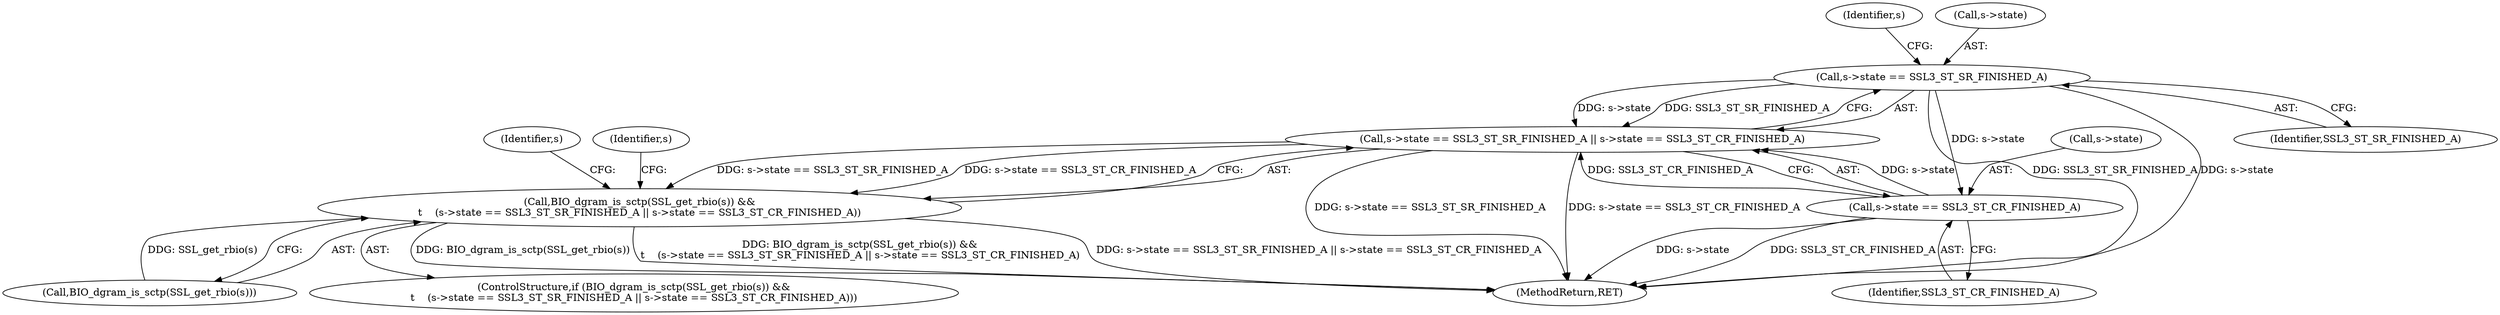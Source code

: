 digraph "0_openssl_103b171d8fc282ef435f8de9afbf7782e312961f@pointer" {
"1000206" [label="(Call,s->state == SSL3_ST_SR_FINISHED_A)"];
"1000205" [label="(Call,s->state == SSL3_ST_SR_FINISHED_A || s->state == SSL3_ST_CR_FINISHED_A)"];
"1000201" [label="(Call,BIO_dgram_is_sctp(SSL_get_rbio(s)) &&\n\t    (s->state == SSL3_ST_SR_FINISHED_A || s->state == SSL3_ST_CR_FINISHED_A))"];
"1000211" [label="(Call,s->state == SSL3_ST_CR_FINISHED_A)"];
"1000201" [label="(Call,BIO_dgram_is_sctp(SSL_get_rbio(s)) &&\n\t    (s->state == SSL3_ST_SR_FINISHED_A || s->state == SSL3_ST_CR_FINISHED_A))"];
"1000206" [label="(Call,s->state == SSL3_ST_SR_FINISHED_A)"];
"1000211" [label="(Call,s->state == SSL3_ST_CR_FINISHED_A)"];
"1000200" [label="(ControlStructure,if (BIO_dgram_is_sctp(SSL_get_rbio(s)) &&\n\t    (s->state == SSL3_ST_SR_FINISHED_A || s->state == SSL3_ST_CR_FINISHED_A)))"];
"1000202" [label="(Call,BIO_dgram_is_sctp(SSL_get_rbio(s)))"];
"1000205" [label="(Call,s->state == SSL3_ST_SR_FINISHED_A || s->state == SSL3_ST_CR_FINISHED_A)"];
"1000212" [label="(Call,s->state)"];
"1000213" [label="(Identifier,s)"];
"1000207" [label="(Call,s->state)"];
"1000219" [label="(Identifier,s)"];
"1000231" [label="(Identifier,s)"];
"1000215" [label="(Identifier,SSL3_ST_CR_FINISHED_A)"];
"1000323" [label="(MethodReturn,RET)"];
"1000210" [label="(Identifier,SSL3_ST_SR_FINISHED_A)"];
"1000206" -> "1000205"  [label="AST: "];
"1000206" -> "1000210"  [label="CFG: "];
"1000207" -> "1000206"  [label="AST: "];
"1000210" -> "1000206"  [label="AST: "];
"1000213" -> "1000206"  [label="CFG: "];
"1000205" -> "1000206"  [label="CFG: "];
"1000206" -> "1000323"  [label="DDG: SSL3_ST_SR_FINISHED_A"];
"1000206" -> "1000323"  [label="DDG: s->state"];
"1000206" -> "1000205"  [label="DDG: s->state"];
"1000206" -> "1000205"  [label="DDG: SSL3_ST_SR_FINISHED_A"];
"1000206" -> "1000211"  [label="DDG: s->state"];
"1000205" -> "1000201"  [label="AST: "];
"1000205" -> "1000211"  [label="CFG: "];
"1000211" -> "1000205"  [label="AST: "];
"1000201" -> "1000205"  [label="CFG: "];
"1000205" -> "1000323"  [label="DDG: s->state == SSL3_ST_SR_FINISHED_A"];
"1000205" -> "1000323"  [label="DDG: s->state == SSL3_ST_CR_FINISHED_A"];
"1000205" -> "1000201"  [label="DDG: s->state == SSL3_ST_SR_FINISHED_A"];
"1000205" -> "1000201"  [label="DDG: s->state == SSL3_ST_CR_FINISHED_A"];
"1000211" -> "1000205"  [label="DDG: s->state"];
"1000211" -> "1000205"  [label="DDG: SSL3_ST_CR_FINISHED_A"];
"1000201" -> "1000200"  [label="AST: "];
"1000201" -> "1000202"  [label="CFG: "];
"1000202" -> "1000201"  [label="AST: "];
"1000219" -> "1000201"  [label="CFG: "];
"1000231" -> "1000201"  [label="CFG: "];
"1000201" -> "1000323"  [label="DDG: BIO_dgram_is_sctp(SSL_get_rbio(s)) &&\n\t    (s->state == SSL3_ST_SR_FINISHED_A || s->state == SSL3_ST_CR_FINISHED_A)"];
"1000201" -> "1000323"  [label="DDG: s->state == SSL3_ST_SR_FINISHED_A || s->state == SSL3_ST_CR_FINISHED_A"];
"1000201" -> "1000323"  [label="DDG: BIO_dgram_is_sctp(SSL_get_rbio(s))"];
"1000202" -> "1000201"  [label="DDG: SSL_get_rbio(s)"];
"1000211" -> "1000215"  [label="CFG: "];
"1000212" -> "1000211"  [label="AST: "];
"1000215" -> "1000211"  [label="AST: "];
"1000211" -> "1000323"  [label="DDG: s->state"];
"1000211" -> "1000323"  [label="DDG: SSL3_ST_CR_FINISHED_A"];
}

